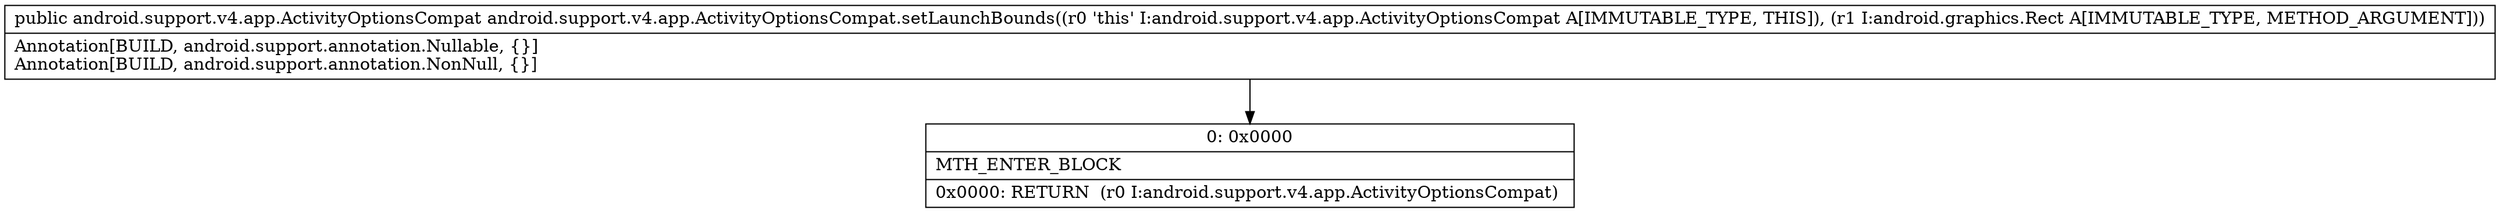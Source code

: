 digraph "CFG forandroid.support.v4.app.ActivityOptionsCompat.setLaunchBounds(Landroid\/graphics\/Rect;)Landroid\/support\/v4\/app\/ActivityOptionsCompat;" {
Node_0 [shape=record,label="{0\:\ 0x0000|MTH_ENTER_BLOCK\l|0x0000: RETURN  (r0 I:android.support.v4.app.ActivityOptionsCompat) \l}"];
MethodNode[shape=record,label="{public android.support.v4.app.ActivityOptionsCompat android.support.v4.app.ActivityOptionsCompat.setLaunchBounds((r0 'this' I:android.support.v4.app.ActivityOptionsCompat A[IMMUTABLE_TYPE, THIS]), (r1 I:android.graphics.Rect A[IMMUTABLE_TYPE, METHOD_ARGUMENT]))  | Annotation[BUILD, android.support.annotation.Nullable, \{\}]\lAnnotation[BUILD, android.support.annotation.NonNull, \{\}]\l}"];
MethodNode -> Node_0;
}

